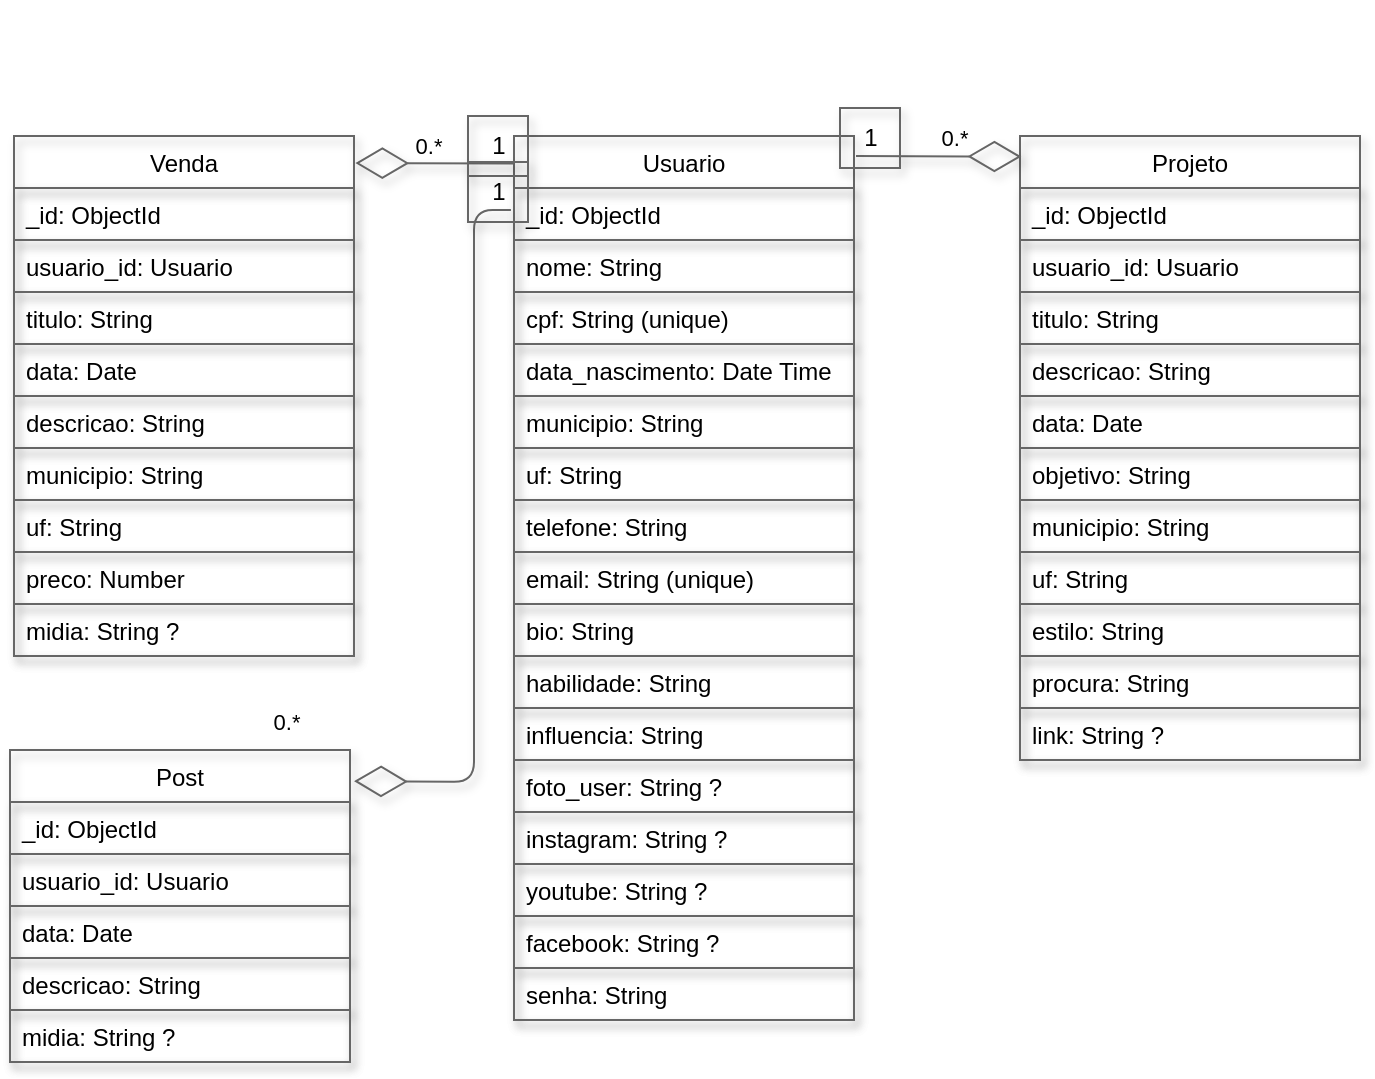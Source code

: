 <mxfile>
    <diagram id="P-QzmT6BK_0GDP3EbOA5" name="Página-1">
        <mxGraphModel dx="1652" dy="1813" grid="1" gridSize="10" guides="1" tooltips="1" connect="1" arrows="1" fold="1" page="1" pageScale="1" pageWidth="827" pageHeight="1169" background="#ffffff" math="0" shadow="0">
            <root>
                <mxCell id="0"/>
                <mxCell id="1" parent="0"/>
                <mxCell id="6" value="Usuario" style="swimlane;fontStyle=0;childLayout=stackLayout;horizontal=1;startSize=26;fillColor=none;horizontalStack=0;resizeParent=1;resizeParentMax=0;resizeLast=0;collapsible=1;marginBottom=0;shadow=1;strokeColor=#666666;fontColor=#000000;" parent="1" vertex="1">
                    <mxGeometry x="-468" y="-1086" width="170" height="442" as="geometry">
                        <mxRectangle x="-540" y="-1107" width="80" height="30" as="alternateBounds"/>
                    </mxGeometry>
                </mxCell>
                <mxCell id="7" value="_id: ObjectId" style="text;strokeColor=#666666;fillColor=none;align=left;verticalAlign=top;spacingLeft=4;spacingRight=4;overflow=hidden;rotatable=0;points=[[0,0.5],[1,0.5]];portConstraint=eastwest;shadow=1;fontColor=#000000;" parent="6" vertex="1">
                    <mxGeometry y="26" width="170" height="26" as="geometry"/>
                </mxCell>
                <mxCell id="8" value="nome: String" style="text;strokeColor=#666666;fillColor=none;align=left;verticalAlign=top;spacingLeft=4;spacingRight=4;overflow=hidden;rotatable=0;points=[[0,0.5],[1,0.5]];portConstraint=eastwest;shadow=1;fontColor=#000000;" parent="6" vertex="1">
                    <mxGeometry y="52" width="170" height="26" as="geometry"/>
                </mxCell>
                <mxCell id="9" value="cpf: String (unique)" style="text;strokeColor=#666666;fillColor=none;align=left;verticalAlign=top;spacingLeft=4;spacingRight=4;overflow=hidden;rotatable=0;points=[[0,0.5],[1,0.5]];portConstraint=eastwest;shadow=1;fontColor=#000000;" parent="6" vertex="1">
                    <mxGeometry y="78" width="170" height="26" as="geometry"/>
                </mxCell>
                <mxCell id="10" value="data_nascimento: Date Time" style="text;strokeColor=#666666;fillColor=none;align=left;verticalAlign=top;spacingLeft=4;spacingRight=4;overflow=hidden;rotatable=0;points=[[0,0.5],[1,0.5]];portConstraint=eastwest;shadow=1;fontColor=#000000;" parent="6" vertex="1">
                    <mxGeometry y="104" width="170" height="26" as="geometry"/>
                </mxCell>
                <mxCell id="15" value="municipio: String" style="text;strokeColor=#666666;fillColor=none;align=left;verticalAlign=top;spacingLeft=4;spacingRight=4;overflow=hidden;rotatable=0;points=[[0,0.5],[1,0.5]];portConstraint=eastwest;shadow=1;fontColor=#000000;" parent="6" vertex="1">
                    <mxGeometry y="130" width="170" height="26" as="geometry"/>
                </mxCell>
                <mxCell id="16" value="uf: String" style="text;strokeColor=#666666;fillColor=none;align=left;verticalAlign=top;spacingLeft=4;spacingRight=4;overflow=hidden;rotatable=0;points=[[0,0.5],[1,0.5]];portConstraint=eastwest;shadow=1;fontColor=#000000;" parent="6" vertex="1">
                    <mxGeometry y="156" width="170" height="26" as="geometry"/>
                </mxCell>
                <mxCell id="17" value="telefone: String" style="text;strokeColor=#666666;fillColor=none;align=left;verticalAlign=top;spacingLeft=4;spacingRight=4;overflow=hidden;rotatable=0;points=[[0,0.5],[1,0.5]];portConstraint=eastwest;shadow=1;fontColor=#000000;" parent="6" vertex="1">
                    <mxGeometry y="182" width="170" height="26" as="geometry"/>
                </mxCell>
                <mxCell id="18" value="email: String (unique)" style="text;strokeColor=#666666;fillColor=none;align=left;verticalAlign=top;spacingLeft=4;spacingRight=4;overflow=hidden;rotatable=0;points=[[0,0.5],[1,0.5]];portConstraint=eastwest;shadow=1;fontColor=#000000;" parent="6" vertex="1">
                    <mxGeometry y="208" width="170" height="26" as="geometry"/>
                </mxCell>
                <mxCell id="20" value="bio: String" style="text;strokeColor=#666666;fillColor=none;align=left;verticalAlign=top;spacingLeft=4;spacingRight=4;overflow=hidden;rotatable=0;points=[[0,0.5],[1,0.5]];portConstraint=eastwest;shadow=1;fontColor=#000000;" parent="6" vertex="1">
                    <mxGeometry y="234" width="170" height="26" as="geometry"/>
                </mxCell>
                <mxCell id="19" value="habilidade: String" style="text;strokeColor=#666666;fillColor=none;align=left;verticalAlign=top;spacingLeft=4;spacingRight=4;overflow=hidden;rotatable=0;points=[[0,0.5],[1,0.5]];portConstraint=eastwest;shadow=1;fontColor=#000000;" parent="6" vertex="1">
                    <mxGeometry y="260" width="170" height="26" as="geometry"/>
                </mxCell>
                <mxCell id="21" value="influencia: String" style="text;strokeColor=#666666;fillColor=none;align=left;verticalAlign=top;spacingLeft=4;spacingRight=4;overflow=hidden;rotatable=0;points=[[0,0.5],[1,0.5]];portConstraint=eastwest;shadow=1;fontColor=#000000;" parent="6" vertex="1">
                    <mxGeometry y="286" width="170" height="26" as="geometry"/>
                </mxCell>
                <mxCell id="24" value="foto_user: String ?" style="text;strokeColor=#666666;fillColor=none;align=left;verticalAlign=top;spacingLeft=4;spacingRight=4;overflow=hidden;rotatable=0;points=[[0,0.5],[1,0.5]];portConstraint=eastwest;shadow=1;fontColor=#000000;" parent="6" vertex="1">
                    <mxGeometry y="312" width="170" height="26" as="geometry"/>
                </mxCell>
                <mxCell id="43" value="instagram: String ?" style="text;strokeColor=#666666;fillColor=none;align=left;verticalAlign=top;spacingLeft=4;spacingRight=4;overflow=hidden;rotatable=0;points=[[0,0.5],[1,0.5]];portConstraint=eastwest;shadow=1;fontColor=#000000;" parent="6" vertex="1">
                    <mxGeometry y="338" width="170" height="26" as="geometry"/>
                </mxCell>
                <mxCell id="44" value="youtube: String ?" style="text;strokeColor=#666666;fillColor=none;align=left;verticalAlign=top;spacingLeft=4;spacingRight=4;overflow=hidden;rotatable=0;points=[[0,0.5],[1,0.5]];portConstraint=eastwest;shadow=1;fontColor=#000000;" parent="6" vertex="1">
                    <mxGeometry y="364" width="170" height="26" as="geometry"/>
                </mxCell>
                <mxCell id="45" value="facebook: String ?" style="text;strokeColor=#666666;fillColor=none;align=left;verticalAlign=top;spacingLeft=4;spacingRight=4;overflow=hidden;rotatable=0;points=[[0,0.5],[1,0.5]];portConstraint=eastwest;shadow=1;fontColor=#000000;" parent="6" vertex="1">
                    <mxGeometry y="390" width="170" height="26" as="geometry"/>
                </mxCell>
                <mxCell id="83" value="senha: String" style="text;strokeColor=#666666;fillColor=none;align=left;verticalAlign=top;spacingLeft=4;spacingRight=4;overflow=hidden;rotatable=0;points=[[0,0.5],[1,0.5]];portConstraint=eastwest;shadow=1;fontColor=#000000;" vertex="1" parent="6">
                    <mxGeometry y="416" width="170" height="26" as="geometry"/>
                </mxCell>
                <mxCell id="25" value="Projeto" style="swimlane;fontStyle=0;childLayout=stackLayout;horizontal=1;startSize=26;fillColor=none;horizontalStack=0;resizeParent=1;resizeParentMax=0;resizeLast=0;collapsible=1;marginBottom=0;shadow=1;strokeColor=#666666;fontColor=#000000;" parent="1" vertex="1">
                    <mxGeometry x="-215" y="-1086" width="170" height="312" as="geometry"/>
                </mxCell>
                <mxCell id="67" value="_id: ObjectId" style="text;strokeColor=#666666;fillColor=none;align=left;verticalAlign=top;spacingLeft=4;spacingRight=4;overflow=hidden;rotatable=0;points=[[0,0.5],[1,0.5]];portConstraint=eastwest;shadow=1;fontColor=#000000;" parent="25" vertex="1">
                    <mxGeometry y="26" width="170" height="26" as="geometry"/>
                </mxCell>
                <mxCell id="26" value="usuario_id: Usuario" style="text;strokeColor=#666666;fillColor=none;align=left;verticalAlign=top;spacingLeft=4;spacingRight=4;overflow=hidden;rotatable=0;points=[[0,0.5],[1,0.5]];portConstraint=eastwest;shadow=1;fontColor=#000000;" parent="25" vertex="1">
                    <mxGeometry y="52" width="170" height="26" as="geometry"/>
                </mxCell>
                <mxCell id="27" value="titulo: String" style="text;strokeColor=#666666;fillColor=none;align=left;verticalAlign=top;spacingLeft=4;spacingRight=4;overflow=hidden;rotatable=0;points=[[0,0.5],[1,0.5]];portConstraint=eastwest;shadow=1;fontColor=#000000;" parent="25" vertex="1">
                    <mxGeometry y="78" width="170" height="26" as="geometry"/>
                </mxCell>
                <mxCell id="28" value="descricao: String" style="text;strokeColor=#666666;fillColor=none;align=left;verticalAlign=top;spacingLeft=4;spacingRight=4;overflow=hidden;rotatable=0;points=[[0,0.5],[1,0.5]];portConstraint=eastwest;shadow=1;fontColor=#000000;" parent="25" vertex="1">
                    <mxGeometry y="104" width="170" height="26" as="geometry"/>
                </mxCell>
                <mxCell id="68" value="data: Date" style="text;strokeColor=#666666;fillColor=none;align=left;verticalAlign=top;spacingLeft=4;spacingRight=4;overflow=hidden;rotatable=0;points=[[0,0.5],[1,0.5]];portConstraint=eastwest;shadow=1;fontColor=#000000;" parent="25" vertex="1">
                    <mxGeometry y="130" width="170" height="26" as="geometry"/>
                </mxCell>
                <mxCell id="29" value="objetivo: String" style="text;strokeColor=#666666;fillColor=none;align=left;verticalAlign=top;spacingLeft=4;spacingRight=4;overflow=hidden;rotatable=0;points=[[0,0.5],[1,0.5]];portConstraint=eastwest;shadow=1;fontColor=#000000;" parent="25" vertex="1">
                    <mxGeometry y="156" width="170" height="26" as="geometry"/>
                </mxCell>
                <mxCell id="30" value="municipio: String" style="text;strokeColor=#666666;fillColor=none;align=left;verticalAlign=top;spacingLeft=4;spacingRight=4;overflow=hidden;rotatable=0;points=[[0,0.5],[1,0.5]];portConstraint=eastwest;shadow=1;fontColor=#000000;" parent="25" vertex="1">
                    <mxGeometry y="182" width="170" height="26" as="geometry"/>
                </mxCell>
                <mxCell id="35" value="uf: String" style="text;strokeColor=#666666;fillColor=none;align=left;verticalAlign=top;spacingLeft=4;spacingRight=4;overflow=hidden;rotatable=0;points=[[0,0.5],[1,0.5]];portConstraint=eastwest;shadow=1;fontColor=#000000;" parent="25" vertex="1">
                    <mxGeometry y="208" width="170" height="26" as="geometry"/>
                </mxCell>
                <mxCell id="31" value="estilo: String" style="text;strokeColor=#666666;fillColor=none;align=left;verticalAlign=top;spacingLeft=4;spacingRight=4;overflow=hidden;rotatable=0;points=[[0,0.5],[1,0.5]];portConstraint=eastwest;shadow=1;fontColor=#000000;" parent="25" vertex="1">
                    <mxGeometry y="234" width="170" height="26" as="geometry"/>
                </mxCell>
                <mxCell id="32" value="procura: String" style="text;strokeColor=#666666;fillColor=none;align=left;verticalAlign=top;spacingLeft=4;spacingRight=4;overflow=hidden;rotatable=0;points=[[0,0.5],[1,0.5]];portConstraint=eastwest;shadow=1;fontColor=#000000;" parent="25" vertex="1">
                    <mxGeometry y="260" width="170" height="26" as="geometry"/>
                </mxCell>
                <mxCell id="66" value="link: String ?" style="text;strokeColor=#666666;fillColor=none;align=left;verticalAlign=top;spacingLeft=4;spacingRight=4;overflow=hidden;rotatable=0;points=[[0,0.5],[1,0.5]];portConstraint=eastwest;shadow=1;fontColor=#000000;" parent="25" vertex="1">
                    <mxGeometry y="286" width="170" height="26" as="geometry"/>
                </mxCell>
                <mxCell id="46" value="Post" style="swimlane;fontStyle=0;childLayout=stackLayout;horizontal=1;startSize=26;fillColor=none;horizontalStack=0;resizeParent=1;resizeParentMax=0;resizeLast=0;collapsible=1;marginBottom=0;shadow=1;strokeColor=#666666;fontColor=#000000;" parent="1" vertex="1">
                    <mxGeometry x="-720" y="-779" width="170" height="156" as="geometry"/>
                </mxCell>
                <mxCell id="47" value="_id: ObjectId" style="text;strokeColor=#666666;fillColor=none;align=left;verticalAlign=top;spacingLeft=4;spacingRight=4;overflow=hidden;rotatable=0;points=[[0,0.5],[1,0.5]];portConstraint=eastwest;shadow=1;fontColor=#000000;" parent="46" vertex="1">
                    <mxGeometry y="26" width="170" height="26" as="geometry"/>
                </mxCell>
                <mxCell id="48" value="usuario_id: Usuario" style="text;strokeColor=#666666;fillColor=none;align=left;verticalAlign=top;spacingLeft=4;spacingRight=4;overflow=hidden;rotatable=0;points=[[0,0.5],[1,0.5]];portConstraint=eastwest;shadow=1;fontColor=#000000;" parent="46" vertex="1">
                    <mxGeometry y="52" width="170" height="26" as="geometry"/>
                </mxCell>
                <mxCell id="61" value="data: Date" style="text;strokeColor=#666666;fillColor=none;align=left;verticalAlign=top;spacingLeft=4;spacingRight=4;overflow=hidden;rotatable=0;points=[[0,0.5],[1,0.5]];portConstraint=eastwest;shadow=1;fontColor=#000000;" parent="46" vertex="1">
                    <mxGeometry y="78" width="170" height="26" as="geometry"/>
                </mxCell>
                <mxCell id="49" value="descricao: String" style="text;strokeColor=#666666;fillColor=none;align=left;verticalAlign=top;spacingLeft=4;spacingRight=4;overflow=hidden;rotatable=0;points=[[0,0.5],[1,0.5]];portConstraint=eastwest;shadow=1;fontColor=#000000;" parent="46" vertex="1">
                    <mxGeometry y="104" width="170" height="26" as="geometry"/>
                </mxCell>
                <mxCell id="56" value="midia: String ?" style="text;strokeColor=#666666;fillColor=none;align=left;verticalAlign=top;spacingLeft=4;spacingRight=4;overflow=hidden;rotatable=0;points=[[0,0.5],[1,0.5]];portConstraint=eastwest;shadow=1;fontColor=#000000;" parent="46" vertex="1">
                    <mxGeometry y="130" width="170" height="26" as="geometry"/>
                </mxCell>
                <mxCell id="59" value="" style="endArrow=diamondThin;endFill=0;endSize=24;html=1;entryX=0.004;entryY=0.033;entryDx=0;entryDy=0;entryPerimeter=0;shadow=1;strokeColor=#666666;fontColor=#000000;" parent="1" target="25" edge="1">
                    <mxGeometry width="160" relative="1" as="geometry">
                        <mxPoint x="-297" y="-1076" as="sourcePoint"/>
                        <mxPoint x="-207" y="-1076" as="targetPoint"/>
                    </mxGeometry>
                </mxCell>
                <mxCell id="62" value="0.*" style="edgeLabel;html=1;align=center;verticalAlign=middle;resizable=0;points=[];shadow=1;strokeColor=#666666;fontColor=#000000;" parent="59" vertex="1" connectable="0">
                    <mxGeometry x="0.618" y="-4" relative="1" as="geometry">
                        <mxPoint x="-281" y="-9" as="offset"/>
                    </mxGeometry>
                </mxCell>
                <mxCell id="60" value="" style="endArrow=diamondThin;endFill=0;endSize=24;html=1;entryX=1.004;entryY=0.052;entryDx=0;entryDy=0;entryPerimeter=0;exitX=0.767;exitY=0.024;exitDx=0;exitDy=0;exitPerimeter=0;shadow=1;strokeColor=#666666;fontColor=#000000;" parent="1" source="79" target="69" edge="1">
                    <mxGeometry width="160" relative="1" as="geometry">
                        <mxPoint x="-468" y="-1069" as="sourcePoint"/>
                        <mxPoint x="-558" y="-1069" as="targetPoint"/>
                        <Array as="points"/>
                    </mxGeometry>
                </mxCell>
                <mxCell id="63" value="1" style="text;html=1;align=center;verticalAlign=middle;resizable=0;points=[];autosize=1;strokeColor=#666666;fillColor=none;shadow=1;fontColor=#000000;" parent="1" vertex="1">
                    <mxGeometry x="-305" y="-1100" width="30" height="30" as="geometry"/>
                </mxCell>
                <mxCell id="64" value="1" style="text;html=1;align=center;verticalAlign=middle;resizable=0;points=[];autosize=1;strokeColor=#666666;fillColor=none;shadow=1;fontColor=#000000;" parent="1" vertex="1">
                    <mxGeometry x="-491" y="-1096" width="30" height="30" as="geometry"/>
                </mxCell>
                <mxCell id="65" value="0.*" style="edgeLabel;html=1;align=center;verticalAlign=middle;resizable=0;points=[];shadow=1;" parent="1" vertex="1" connectable="0">
                    <mxGeometry x="-576" y="-1150" as="geometry">
                        <mxPoint x="-6" y="357" as="offset"/>
                    </mxGeometry>
                </mxCell>
                <mxCell id="69" value="Venda" style="swimlane;fontStyle=0;childLayout=stackLayout;horizontal=1;startSize=26;fillColor=none;horizontalStack=0;resizeParent=1;resizeParentMax=0;resizeLast=0;collapsible=1;marginBottom=0;shadow=1;strokeColor=#666666;fontColor=#000000;" parent="1" vertex="1">
                    <mxGeometry x="-718" y="-1086" width="170" height="260" as="geometry"/>
                </mxCell>
                <mxCell id="70" value="_id: ObjectId" style="text;strokeColor=#666666;fillColor=none;align=left;verticalAlign=top;spacingLeft=4;spacingRight=4;overflow=hidden;rotatable=0;points=[[0,0.5],[1,0.5]];portConstraint=eastwest;shadow=1;fontColor=#000000;" parent="69" vertex="1">
                    <mxGeometry y="26" width="170" height="26" as="geometry"/>
                </mxCell>
                <mxCell id="71" value="usuario_id: Usuario" style="text;strokeColor=#666666;fillColor=none;align=left;verticalAlign=top;spacingLeft=4;spacingRight=4;overflow=hidden;rotatable=0;points=[[0,0.5],[1,0.5]];portConstraint=eastwest;shadow=1;fontColor=#000000;" parent="69" vertex="1">
                    <mxGeometry y="52" width="170" height="26" as="geometry"/>
                </mxCell>
                <mxCell id="80" value="titulo: String" style="text;strokeColor=#666666;fillColor=none;align=left;verticalAlign=top;spacingLeft=4;spacingRight=4;overflow=hidden;rotatable=0;points=[[0,0.5],[1,0.5]];portConstraint=eastwest;shadow=1;fontColor=#000000;" parent="69" vertex="1">
                    <mxGeometry y="78" width="170" height="26" as="geometry"/>
                </mxCell>
                <mxCell id="72" value="data: Date" style="text;strokeColor=#666666;fillColor=none;align=left;verticalAlign=top;spacingLeft=4;spacingRight=4;overflow=hidden;rotatable=0;points=[[0,0.5],[1,0.5]];portConstraint=eastwest;shadow=1;fontColor=#000000;" parent="69" vertex="1">
                    <mxGeometry y="104" width="170" height="26" as="geometry"/>
                </mxCell>
                <mxCell id="77" value="descricao: String" style="text;strokeColor=#666666;fillColor=none;align=left;verticalAlign=top;spacingLeft=4;spacingRight=4;overflow=hidden;rotatable=0;points=[[0,0.5],[1,0.5]];portConstraint=eastwest;shadow=1;fontColor=#000000;" parent="69" vertex="1">
                    <mxGeometry y="130" width="170" height="26" as="geometry"/>
                </mxCell>
                <mxCell id="81" value="municipio: String" style="text;strokeColor=#666666;fillColor=none;align=left;verticalAlign=top;spacingLeft=4;spacingRight=4;overflow=hidden;rotatable=0;points=[[0,0.5],[1,0.5]];portConstraint=eastwest;shadow=1;fontColor=#000000;" parent="69" vertex="1">
                    <mxGeometry y="156" width="170" height="26" as="geometry"/>
                </mxCell>
                <mxCell id="82" value="uf: String" style="text;strokeColor=#666666;fillColor=none;align=left;verticalAlign=top;spacingLeft=4;spacingRight=4;overflow=hidden;rotatable=0;points=[[0,0.5],[1,0.5]];portConstraint=eastwest;shadow=1;fontColor=#000000;" parent="69" vertex="1">
                    <mxGeometry y="182" width="170" height="26" as="geometry"/>
                </mxCell>
                <mxCell id="73" value="preco: Number" style="text;strokeColor=#666666;fillColor=none;align=left;verticalAlign=top;spacingLeft=4;spacingRight=4;overflow=hidden;rotatable=0;points=[[0,0.5],[1,0.5]];portConstraint=eastwest;shadow=1;fontColor=#000000;" parent="69" vertex="1">
                    <mxGeometry y="208" width="170" height="26" as="geometry"/>
                </mxCell>
                <mxCell id="74" value="midia: String ?" style="text;strokeColor=#666666;fillColor=none;align=left;verticalAlign=top;spacingLeft=4;spacingRight=4;overflow=hidden;rotatable=0;points=[[0,0.5],[1,0.5]];portConstraint=eastwest;shadow=1;fontColor=#000000;" parent="69" vertex="1">
                    <mxGeometry y="234" width="170" height="26" as="geometry"/>
                </mxCell>
                <mxCell id="75" value="0.*" style="edgeLabel;html=1;align=center;verticalAlign=middle;resizable=0;points=[];shadow=1;strokeColor=#666666;fontColor=#000000;" parent="1" vertex="1" connectable="0">
                    <mxGeometry x="-248" y="-1085" as="geometry"/>
                </mxCell>
                <mxCell id="78" value="" style="endArrow=diamondThin;endFill=0;endSize=24;html=1;entryX=1.012;entryY=0.1;entryDx=0;entryDy=0;entryPerimeter=0;shadow=1;strokeColor=#666666;fontColor=#000000;" parent="1" target="46" edge="1">
                    <mxGeometry width="160" relative="1" as="geometry">
                        <mxPoint x="-469.53" y="-1049" as="sourcePoint"/>
                        <mxPoint x="-548" y="-869" as="targetPoint"/>
                        <Array as="points">
                            <mxPoint x="-488" y="-1049"/>
                            <mxPoint x="-488" y="-763"/>
                        </Array>
                    </mxGeometry>
                </mxCell>
                <mxCell id="79" value="1" style="text;html=1;align=center;verticalAlign=middle;resizable=0;points=[];autosize=1;strokeColor=#666666;fillColor=none;shadow=1;fontColor=#000000;" parent="1" vertex="1">
                    <mxGeometry x="-491" y="-1073" width="30" height="30" as="geometry"/>
                </mxCell>
            </root>
        </mxGraphModel>
    </diagram>
</mxfile>